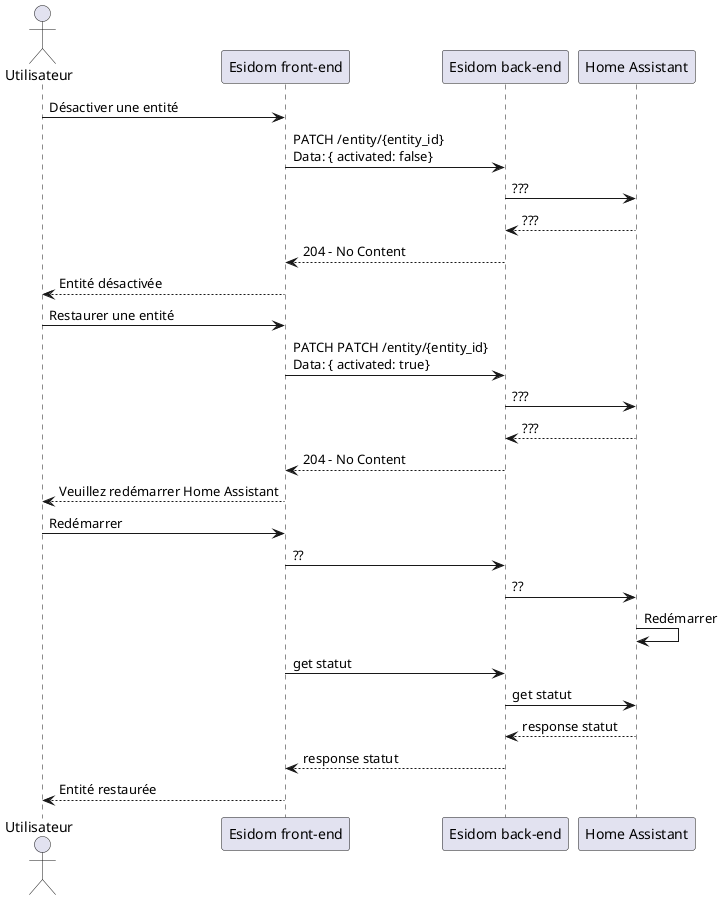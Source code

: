 @startuml désactiver entité

actor "Utilisateur" as u
participant "Esidom front-end" as fe
participant "Esidom back-end" as m
participant "Home Assistant" as ha

u -> fe: Désactiver une entité
fe -> m: PATCH /entity/{entity_id}\nData: { activated: false}
m -> ha: ???
ha --> m: ???
m --> fe: 204 - No Content
fe --> u: Entité désactivée

u -> fe: Restaurer une entité
fe -> m: PATCH PATCH /entity/{entity_id}\nData: { activated: true}
m -> ha: ???
ha --> m: ???
m --> fe: 204 - No Content
fe --> u: Veuillez redémarrer Home Assistant
u -> fe: Redémarrer
fe -> m: ??
m -> ha: ??
ha -> ha: Redémarrer
fe -> m: get statut
m -> ha: get statut
ha --> m: response statut
m --> fe: response statut
fe --> u: Entité restaurée

@enduml